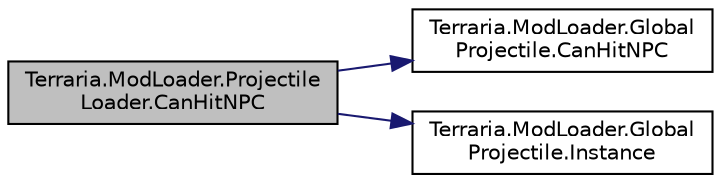 digraph "Terraria.ModLoader.ProjectileLoader.CanHitNPC"
{
  edge [fontname="Helvetica",fontsize="10",labelfontname="Helvetica",labelfontsize="10"];
  node [fontname="Helvetica",fontsize="10",shape=record];
  rankdir="LR";
  Node14 [label="Terraria.ModLoader.Projectile\lLoader.CanHitNPC",height=0.2,width=0.4,color="black", fillcolor="grey75", style="filled", fontcolor="black"];
  Node14 -> Node15 [color="midnightblue",fontsize="10",style="solid",fontname="Helvetica"];
  Node15 [label="Terraria.ModLoader.Global\lProjectile.CanHitNPC",height=0.2,width=0.4,color="black", fillcolor="white", style="filled",URL="$class_terraria_1_1_mod_loader_1_1_global_projectile.html#a7e1778050471b65cd0b4cf3345d09c77",tooltip="Allows you to determine whether a projectile can hit the given NPC. Return true to allow hitting the ..."];
  Node14 -> Node16 [color="midnightblue",fontsize="10",style="solid",fontname="Helvetica"];
  Node16 [label="Terraria.ModLoader.Global\lProjectile.Instance",height=0.2,width=0.4,color="black", fillcolor="white", style="filled",URL="$class_terraria_1_1_mod_loader_1_1_global_projectile.html#ac385423894e4a48e74b7a185095d4212"];
}
